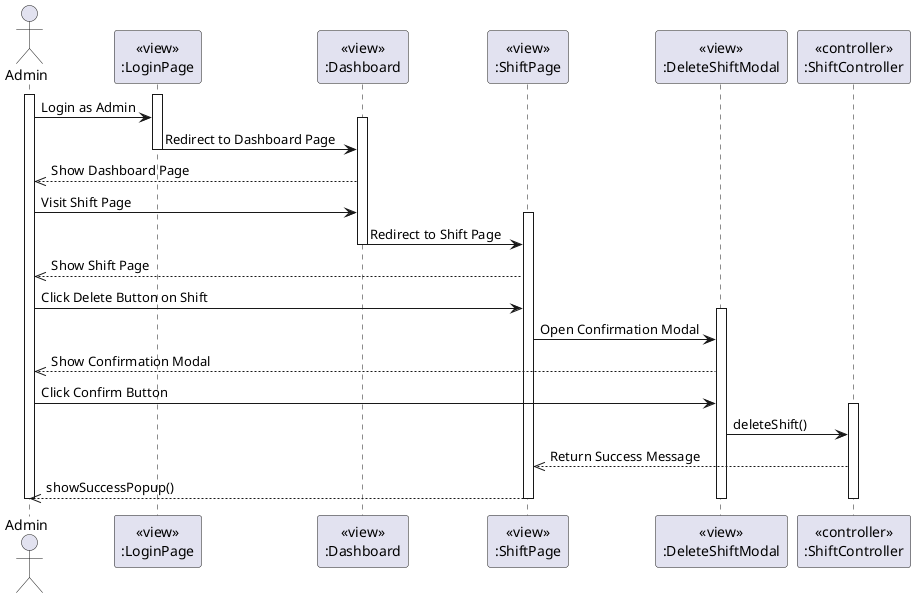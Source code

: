 @startuml DeleteShift
actor Admin
participant LoginPageView [
  <<view>>
  :LoginPage
]

participant DashboardView [
  <<view>>
  :Dashboard
]

participant ShiftView [
  <<view>>
  :ShiftPage
]

participant DeleteShiftModalView [
  <<view>>
  :DeleteShiftModal
]

participant ShiftController [
  <<controller>>
  :ShiftController
]

activate Admin
activate LoginPageView
Admin -> LoginPageView: Login as Admin
activate DashboardView
LoginPageView -> DashboardView: Redirect to Dashboard Page
deactivate LoginPageView

DashboardView -->> Admin: Show Dashboard Page

Admin -> DashboardView: Visit Shift Page
activate ShiftView
DashboardView -> ShiftView: Redirect to Shift Page
deactivate DashboardView

ShiftView -->> Admin: Show Shift Page

Admin -> ShiftView: Click Delete Button on Shift

activate DeleteShiftModalView
ShiftView -> DeleteShiftModalView: Open Confirmation Modal
DeleteShiftModalView -->> Admin: Show Confirmation Modal

Admin -> DeleteShiftModalView: Click Confirm Button

activate ShiftController
DeleteShiftModalView -> ShiftController: deleteShift()
ShiftController -->> ShiftView: Return Success Message
ShiftView -->> Admin: showSuccessPopup()

deactivate ShiftController
deactivate DeleteShiftModalView
deactivate Admin
deactivate ShiftView
@enduml
